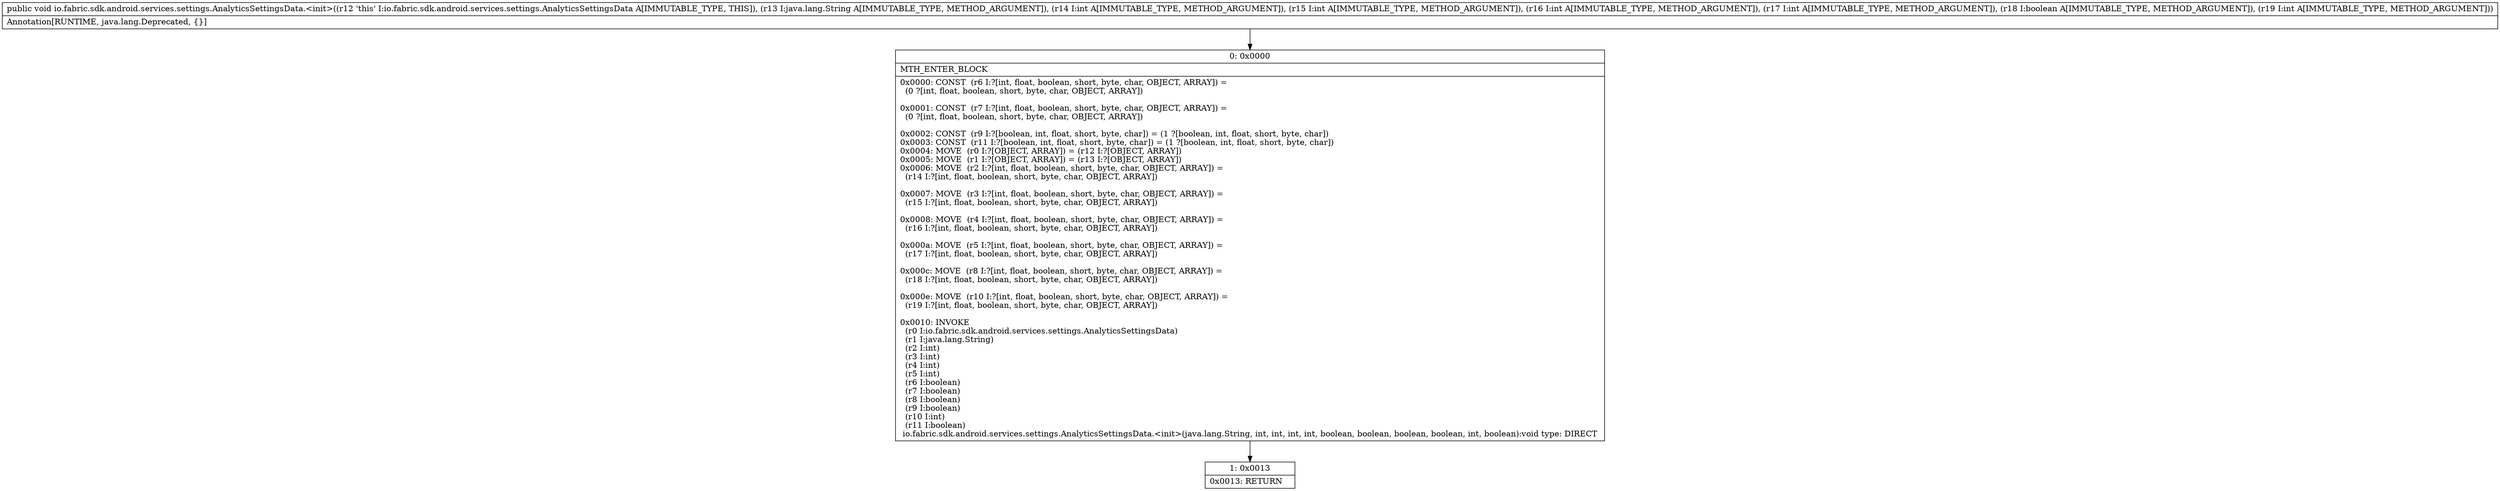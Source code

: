 digraph "CFG forio.fabric.sdk.android.services.settings.AnalyticsSettingsData.\<init\>(Ljava\/lang\/String;IIIIZI)V" {
Node_0 [shape=record,label="{0\:\ 0x0000|MTH_ENTER_BLOCK\l|0x0000: CONST  (r6 I:?[int, float, boolean, short, byte, char, OBJECT, ARRAY]) = \l  (0 ?[int, float, boolean, short, byte, char, OBJECT, ARRAY])\l \l0x0001: CONST  (r7 I:?[int, float, boolean, short, byte, char, OBJECT, ARRAY]) = \l  (0 ?[int, float, boolean, short, byte, char, OBJECT, ARRAY])\l \l0x0002: CONST  (r9 I:?[boolean, int, float, short, byte, char]) = (1 ?[boolean, int, float, short, byte, char]) \l0x0003: CONST  (r11 I:?[boolean, int, float, short, byte, char]) = (1 ?[boolean, int, float, short, byte, char]) \l0x0004: MOVE  (r0 I:?[OBJECT, ARRAY]) = (r12 I:?[OBJECT, ARRAY]) \l0x0005: MOVE  (r1 I:?[OBJECT, ARRAY]) = (r13 I:?[OBJECT, ARRAY]) \l0x0006: MOVE  (r2 I:?[int, float, boolean, short, byte, char, OBJECT, ARRAY]) = \l  (r14 I:?[int, float, boolean, short, byte, char, OBJECT, ARRAY])\l \l0x0007: MOVE  (r3 I:?[int, float, boolean, short, byte, char, OBJECT, ARRAY]) = \l  (r15 I:?[int, float, boolean, short, byte, char, OBJECT, ARRAY])\l \l0x0008: MOVE  (r4 I:?[int, float, boolean, short, byte, char, OBJECT, ARRAY]) = \l  (r16 I:?[int, float, boolean, short, byte, char, OBJECT, ARRAY])\l \l0x000a: MOVE  (r5 I:?[int, float, boolean, short, byte, char, OBJECT, ARRAY]) = \l  (r17 I:?[int, float, boolean, short, byte, char, OBJECT, ARRAY])\l \l0x000c: MOVE  (r8 I:?[int, float, boolean, short, byte, char, OBJECT, ARRAY]) = \l  (r18 I:?[int, float, boolean, short, byte, char, OBJECT, ARRAY])\l \l0x000e: MOVE  (r10 I:?[int, float, boolean, short, byte, char, OBJECT, ARRAY]) = \l  (r19 I:?[int, float, boolean, short, byte, char, OBJECT, ARRAY])\l \l0x0010: INVOKE  \l  (r0 I:io.fabric.sdk.android.services.settings.AnalyticsSettingsData)\l  (r1 I:java.lang.String)\l  (r2 I:int)\l  (r3 I:int)\l  (r4 I:int)\l  (r5 I:int)\l  (r6 I:boolean)\l  (r7 I:boolean)\l  (r8 I:boolean)\l  (r9 I:boolean)\l  (r10 I:int)\l  (r11 I:boolean)\l io.fabric.sdk.android.services.settings.AnalyticsSettingsData.\<init\>(java.lang.String, int, int, int, int, boolean, boolean, boolean, boolean, int, boolean):void type: DIRECT \l}"];
Node_1 [shape=record,label="{1\:\ 0x0013|0x0013: RETURN   \l}"];
MethodNode[shape=record,label="{public void io.fabric.sdk.android.services.settings.AnalyticsSettingsData.\<init\>((r12 'this' I:io.fabric.sdk.android.services.settings.AnalyticsSettingsData A[IMMUTABLE_TYPE, THIS]), (r13 I:java.lang.String A[IMMUTABLE_TYPE, METHOD_ARGUMENT]), (r14 I:int A[IMMUTABLE_TYPE, METHOD_ARGUMENT]), (r15 I:int A[IMMUTABLE_TYPE, METHOD_ARGUMENT]), (r16 I:int A[IMMUTABLE_TYPE, METHOD_ARGUMENT]), (r17 I:int A[IMMUTABLE_TYPE, METHOD_ARGUMENT]), (r18 I:boolean A[IMMUTABLE_TYPE, METHOD_ARGUMENT]), (r19 I:int A[IMMUTABLE_TYPE, METHOD_ARGUMENT]))  | Annotation[RUNTIME, java.lang.Deprecated, \{\}]\l}"];
MethodNode -> Node_0;
Node_0 -> Node_1;
}

